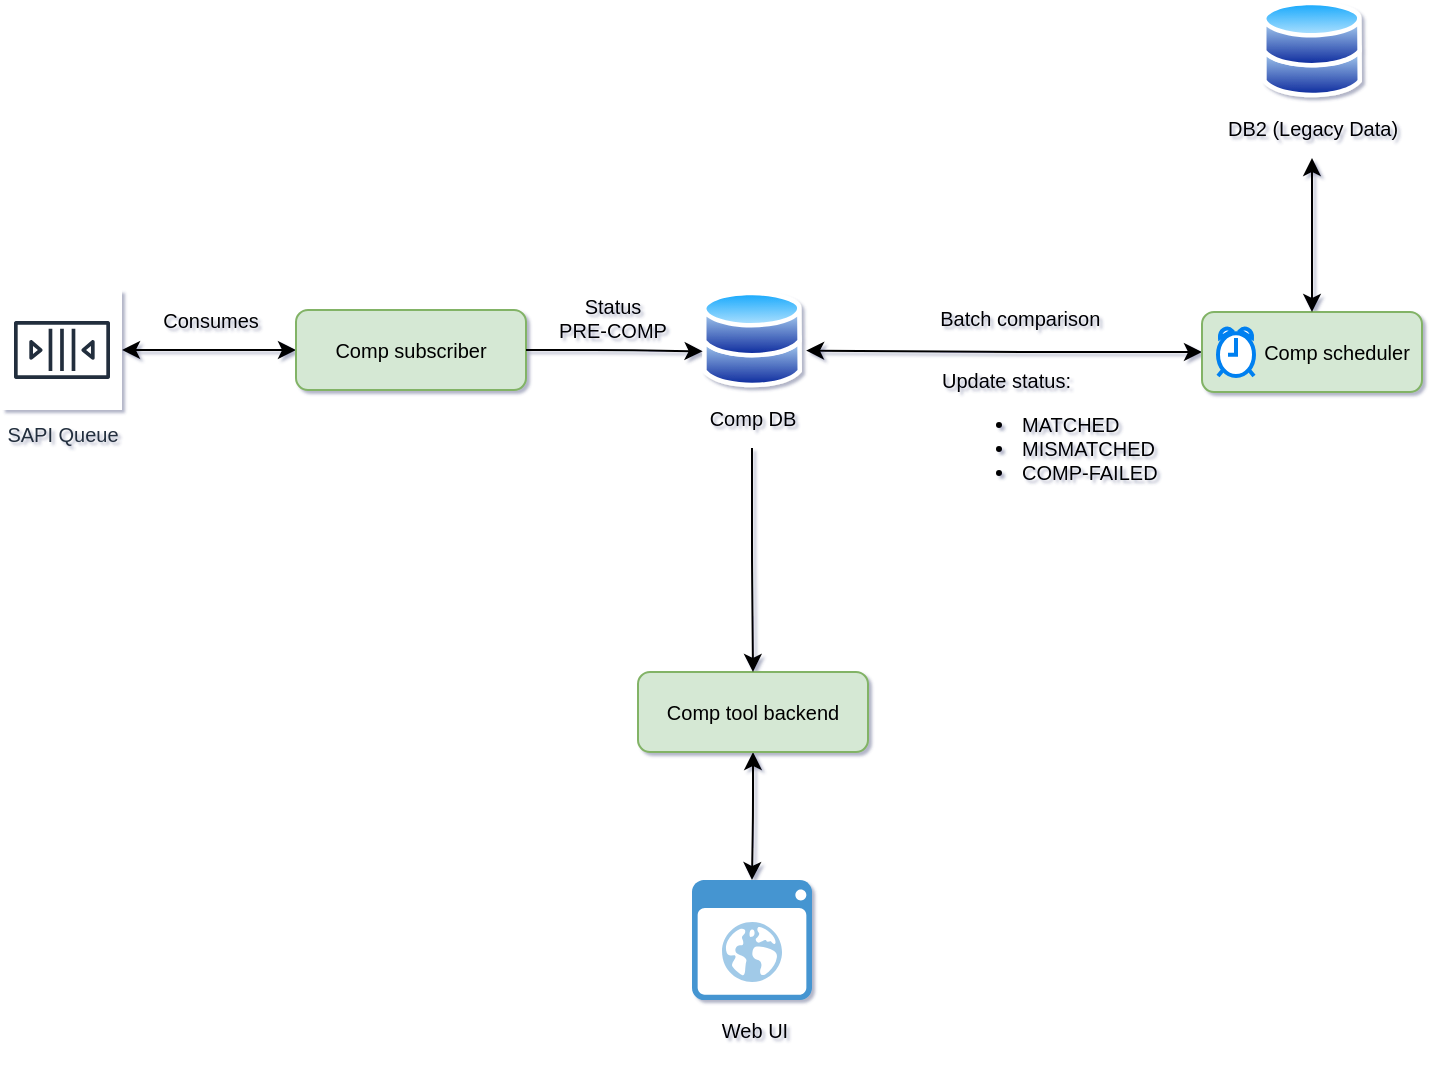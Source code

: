 <mxfile version="22.1.7" type="github">
  <diagram name="Page-1" id="bZ22wts9ZL9CsZyptoK8">
    <mxGraphModel dx="1195" dy="632" grid="1" gridSize="10" guides="1" tooltips="1" connect="1" arrows="1" fold="1" page="1" pageScale="1" pageWidth="827" pageHeight="1169" background="none" math="0" shadow="1">
      <root>
        <mxCell id="0" />
        <mxCell id="1" parent="0" />
        <mxCell id="tpa_yzFqiFY1DUuuxtVT-7" style="edgeStyle=orthogonalEdgeStyle;rounded=1;orthogonalLoop=1;jettySize=auto;html=1;fontSize=10;startArrow=classic;startFill=1;" edge="1" parent="1" source="wvpcYqnINNZmsrRdIS55-7" target="tpa_yzFqiFY1DUuuxtVT-4">
          <mxGeometry relative="1" as="geometry" />
        </mxCell>
        <mxCell id="wvpcYqnINNZmsrRdIS55-7" value="SAPI Queue" style="outlineConnect=0;fontColor=#232F3E;gradientColor=none;strokeColor=#232F3E;fillColor=#ffffff;dashed=0;verticalLabelPosition=bottom;verticalAlign=top;align=center;html=1;fontSize=10;fontStyle=0;aspect=fixed;shape=mxgraph.aws4.resourceIcon;resIcon=mxgraph.aws4.queue;rounded=1;" parent="1" vertex="1">
          <mxGeometry x="40" y="155" width="60" height="60" as="geometry" />
        </mxCell>
        <mxCell id="wvpcYqnINNZmsrRdIS55-9" value="" style="group;fontSize=10;rounded=1;" parent="1" vertex="1" connectable="0">
          <mxGeometry x="670" y="10" width="90" height="79" as="geometry" />
        </mxCell>
        <mxCell id="wvpcYqnINNZmsrRdIS55-5" value="" style="image;aspect=fixed;perimeter=ellipsePerimeter;html=1;align=center;shadow=0;dashed=0;spacingTop=3;image=img/lib/active_directory/databases.svg;fontSize=10;rounded=1;" parent="wvpcYqnINNZmsrRdIS55-9" vertex="1">
          <mxGeometry width="50" height="49" as="geometry" />
        </mxCell>
        <mxCell id="wvpcYqnINNZmsrRdIS55-8" value="DB2 (Legacy Data)" style="text;html=1;align=center;verticalAlign=middle;resizable=0;points=[];autosize=1;strokeColor=none;fillColor=none;fontSize=10;rounded=1;" parent="wvpcYqnINNZmsrRdIS55-9" vertex="1">
          <mxGeometry x="-30" y="49" width="110" height="30" as="geometry" />
        </mxCell>
        <mxCell id="wvpcYqnINNZmsrRdIS55-15" value="" style="group;fontSize=10;rounded=1;" parent="1" vertex="1" connectable="0">
          <mxGeometry x="380" y="155" width="90" height="79" as="geometry" />
        </mxCell>
        <mxCell id="wvpcYqnINNZmsrRdIS55-10" value="" style="image;aspect=fixed;perimeter=ellipsePerimeter;html=1;align=center;shadow=0;dashed=0;spacingTop=3;image=img/lib/active_directory/databases.svg;fontSize=10;rounded=1;" parent="wvpcYqnINNZmsrRdIS55-15" vertex="1">
          <mxGeometry x="10" width="50" height="49" as="geometry" />
        </mxCell>
        <mxCell id="wvpcYqnINNZmsrRdIS55-11" value="Comp DB" style="text;html=1;align=center;verticalAlign=middle;resizable=0;points=[];autosize=1;strokeColor=none;fillColor=none;fontSize=10;rounded=1;" parent="wvpcYqnINNZmsrRdIS55-15" vertex="1">
          <mxGeometry y="49" width="70" height="30" as="geometry" />
        </mxCell>
        <mxCell id="wvpcYqnINNZmsrRdIS55-33" value="" style="group;fontSize=10;rounded=1;" parent="1" vertex="1" connectable="0">
          <mxGeometry x="385" y="450" width="61" height="90" as="geometry" />
        </mxCell>
        <mxCell id="wvpcYqnINNZmsrRdIS55-31" value="" style="shadow=0;dashed=0;html=1;strokeColor=none;fillColor=#4495D1;labelPosition=center;verticalLabelPosition=bottom;verticalAlign=top;align=center;outlineConnect=0;shape=mxgraph.veeam.2d.web_ui;fontSize=10;rounded=1;" parent="wvpcYqnINNZmsrRdIS55-33" vertex="1">
          <mxGeometry width="60" height="60" as="geometry" />
        </mxCell>
        <mxCell id="wvpcYqnINNZmsrRdIS55-32" value="Web UI" style="text;html=1;align=center;verticalAlign=middle;resizable=0;points=[];autosize=1;strokeColor=none;fillColor=none;fontSize=10;rounded=1;" parent="wvpcYqnINNZmsrRdIS55-33" vertex="1">
          <mxGeometry x="1" y="60" width="60" height="30" as="geometry" />
        </mxCell>
        <mxCell id="tpa_yzFqiFY1DUuuxtVT-1" value="Consumes" style="text;html=1;align=center;verticalAlign=middle;resizable=0;points=[];autosize=1;strokeColor=none;fillColor=none;fontSize=10;rounded=1;" vertex="1" parent="1">
          <mxGeometry x="109" y="155" width="70" height="30" as="geometry" />
        </mxCell>
        <mxCell id="tpa_yzFqiFY1DUuuxtVT-2" value="Batch comparison&amp;nbsp;" style="text;html=1;align=center;verticalAlign=middle;resizable=0;points=[];autosize=1;strokeColor=none;fillColor=none;fontSize=10;rounded=1;" vertex="1" parent="1">
          <mxGeometry x="495" y="154" width="110" height="30" as="geometry" />
        </mxCell>
        <mxCell id="tpa_yzFqiFY1DUuuxtVT-3" value="&lt;font style=&quot;font-size: 10px;&quot;&gt;Update status: &lt;br style=&quot;font-size: 10px;&quot;&gt;&lt;/font&gt;&lt;blockquote style=&quot;margin: 0px 0px 0px 40px; border: none; padding: 0px; font-size: 10px;&quot;&gt;&lt;/blockquote&gt;&lt;ul style=&quot;font-size: 10px;&quot;&gt;&lt;li style=&quot;font-size: 10px;&quot;&gt;&lt;span style=&quot;background-color: initial; font-size: 10px;&quot;&gt;&lt;font style=&quot;font-size: 10px;&quot;&gt;MATCHED&lt;/font&gt;&lt;/span&gt;&lt;/li&gt;&lt;li style=&quot;font-size: 10px;&quot;&gt;&lt;span style=&quot;background-color: initial; font-size: 10px;&quot;&gt;&lt;font style=&quot;font-size: 10px;&quot;&gt;MISMATCHED&lt;/font&gt;&lt;/span&gt;&lt;/li&gt;&lt;li style=&quot;font-size: 10px;&quot;&gt;&lt;font style=&quot;font-size: 10px;&quot;&gt;&lt;span style=&quot;background-color: initial; font-size: 10px;&quot;&gt;COMP-FAILED&lt;/span&gt;&lt;/font&gt;&lt;/li&gt;&lt;/ul&gt;&lt;blockquote style=&quot;margin: 0px 0px 0px 40px; border: none; padding: 0px; font-size: 10px;&quot;&gt;&lt;/blockquote&gt;" style="text;html=1;align=left;verticalAlign=middle;resizable=0;points=[];autosize=1;strokeColor=none;fillColor=none;fontSize=10;rounded=1;" vertex="1" parent="1">
          <mxGeometry x="508" y="188" width="130" height="80" as="geometry" />
        </mxCell>
        <mxCell id="tpa_yzFqiFY1DUuuxtVT-4" value="Comp subscriber" style="rounded=1;whiteSpace=wrap;html=1;fillColor=#d5e8d4;strokeColor=#82b366;fontSize=10;" vertex="1" parent="1">
          <mxGeometry x="187" y="165" width="115" height="40" as="geometry" />
        </mxCell>
        <mxCell id="tpa_yzFqiFY1DUuuxtVT-10" style="edgeStyle=orthogonalEdgeStyle;rounded=1;orthogonalLoop=1;jettySize=auto;html=1;entryX=1.041;entryY=0.618;entryDx=0;entryDy=0;entryPerimeter=0;startArrow=classic;startFill=1;fontSize=10;" edge="1" parent="1" source="tpa_yzFqiFY1DUuuxtVT-5" target="wvpcYqnINNZmsrRdIS55-10">
          <mxGeometry relative="1" as="geometry">
            <mxPoint x="450.0" y="185" as="targetPoint" />
          </mxGeometry>
        </mxCell>
        <mxCell id="tpa_yzFqiFY1DUuuxtVT-5" value="&amp;nbsp; &amp;nbsp; &amp;nbsp; &amp;nbsp; &amp;nbsp;Comp scheduler" style="rounded=1;whiteSpace=wrap;html=1;fillColor=#d5e8d4;strokeColor=#82b366;fontSize=10;" vertex="1" parent="1">
          <mxGeometry x="640" y="166" width="110" height="40" as="geometry" />
        </mxCell>
        <mxCell id="tpa_yzFqiFY1DUuuxtVT-8" style="edgeStyle=orthogonalEdgeStyle;rounded=1;orthogonalLoop=1;jettySize=auto;html=1;entryX=0.006;entryY=0.626;entryDx=0;entryDy=0;entryPerimeter=0;fontSize=10;" edge="1" parent="1" source="tpa_yzFqiFY1DUuuxtVT-4" target="wvpcYqnINNZmsrRdIS55-10">
          <mxGeometry relative="1" as="geometry" />
        </mxCell>
        <mxCell id="tpa_yzFqiFY1DUuuxtVT-9" style="edgeStyle=orthogonalEdgeStyle;rounded=1;orthogonalLoop=1;jettySize=auto;html=1;entryX=0.5;entryY=0;entryDx=0;entryDy=0;fontSize=10;startArrow=classic;startFill=1;" edge="1" parent="1" source="wvpcYqnINNZmsrRdIS55-8" target="tpa_yzFqiFY1DUuuxtVT-5">
          <mxGeometry relative="1" as="geometry" />
        </mxCell>
        <mxCell id="tpa_yzFqiFY1DUuuxtVT-13" style="edgeStyle=orthogonalEdgeStyle;rounded=1;orthogonalLoop=1;jettySize=auto;html=1;fontSize=10;startArrow=classic;startFill=1;" edge="1" parent="1" source="tpa_yzFqiFY1DUuuxtVT-11" target="wvpcYqnINNZmsrRdIS55-31">
          <mxGeometry relative="1" as="geometry" />
        </mxCell>
        <mxCell id="tpa_yzFqiFY1DUuuxtVT-11" value="Comp tool backend" style="rounded=1;whiteSpace=wrap;html=1;fillColor=#d5e8d4;strokeColor=#82b366;fontSize=10;" vertex="1" parent="1">
          <mxGeometry x="358" y="346" width="115" height="40" as="geometry" />
        </mxCell>
        <mxCell id="tpa_yzFqiFY1DUuuxtVT-12" style="edgeStyle=orthogonalEdgeStyle;rounded=1;orthogonalLoop=1;jettySize=auto;html=1;fontSize=10;" edge="1" parent="1" source="wvpcYqnINNZmsrRdIS55-11" target="tpa_yzFqiFY1DUuuxtVT-11">
          <mxGeometry relative="1" as="geometry" />
        </mxCell>
        <mxCell id="tpa_yzFqiFY1DUuuxtVT-14" value="&lt;font style=&quot;font-size: 10px;&quot;&gt;Status&lt;br style=&quot;font-size: 10px;&quot;&gt;PRE-COMP&lt;/font&gt;" style="text;html=1;align=center;verticalAlign=middle;resizable=0;points=[];autosize=1;strokeColor=none;fillColor=none;fontSize=10;rounded=1;" vertex="1" parent="1">
          <mxGeometry x="305" y="149" width="80" height="40" as="geometry" />
        </mxCell>
        <mxCell id="tpa_yzFqiFY1DUuuxtVT-18" value="" style="html=1;verticalLabelPosition=bottom;align=center;labelBackgroundColor=#ffffff;verticalAlign=top;strokeWidth=2;strokeColor=#0080F0;shadow=0;dashed=0;shape=mxgraph.ios7.icons.alarm_clock;" vertex="1" parent="1">
          <mxGeometry x="648" y="174" width="18" height="24" as="geometry" />
        </mxCell>
      </root>
    </mxGraphModel>
  </diagram>
</mxfile>
